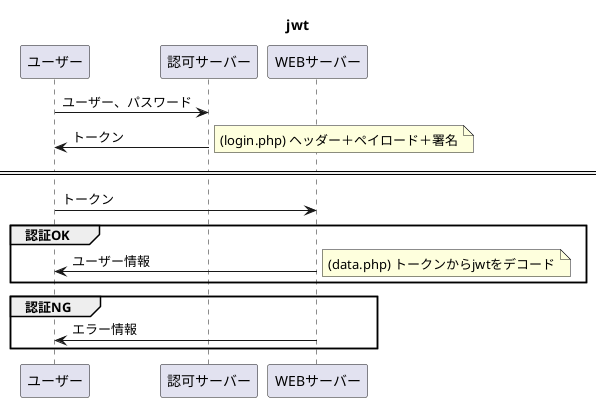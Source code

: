 @startuml
title jwt
ユーザー -> 認可サーバー: ユーザー、パスワード
認可サーバー -> ユーザー: トークン
note right: (login.php) ヘッダー＋ペイロード＋署名

====

ユーザー -> WEBサーバー:トークン

group 認証OK
  WEBサーバー -> ユーザー:ユーザー情報
  note right: (data.php) トークンからjwtをデコード

end

group 認証NG
  WEBサーバー -> ユーザー:エラー情報
end

@enduml